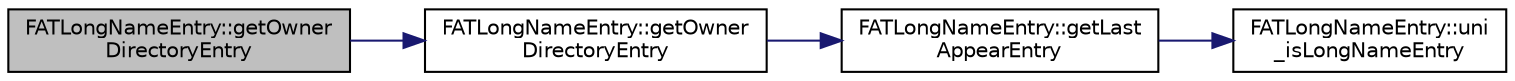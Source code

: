 digraph "FATLongNameEntry::getOwnerDirectoryEntry"
{
  edge [fontname="Helvetica",fontsize="10",labelfontname="Helvetica",labelfontsize="10"];
  node [fontname="Helvetica",fontsize="10",shape=record];
  rankdir="LR";
  Node36 [label="FATLongNameEntry::getOwner\lDirectoryEntry",height=0.2,width=0.4,color="black", fillcolor="grey75", style="filled", fontcolor="black"];
  Node36 -> Node37 [color="midnightblue",fontsize="10",style="solid",fontname="Helvetica"];
  Node37 [label="FATLongNameEntry::getOwner\lDirectoryEntry",height=0.2,width=0.4,color="black", fillcolor="white", style="filled",URL="$d7/d61/class_f_a_t_long_name_entry.html#a86d817108087313b9361dce582b281a0"];
  Node37 -> Node38 [color="midnightblue",fontsize="10",style="solid",fontname="Helvetica"];
  Node38 [label="FATLongNameEntry::getLast\lAppearEntry",height=0.2,width=0.4,color="black", fillcolor="white", style="filled",URL="$d7/d61/class_f_a_t_long_name_entry.html#aea9cfa8f9213c144ed8bf94a71ff3fbf"];
  Node38 -> Node39 [color="midnightblue",fontsize="10",style="solid",fontname="Helvetica"];
  Node39 [label="FATLongNameEntry::uni\l_isLongNameEntry",height=0.2,width=0.4,color="black", fillcolor="white", style="filled",URL="$d7/d61/class_f_a_t_long_name_entry.html#ae95d5ec2fa71155c6c8f2e995adcc176"];
}
